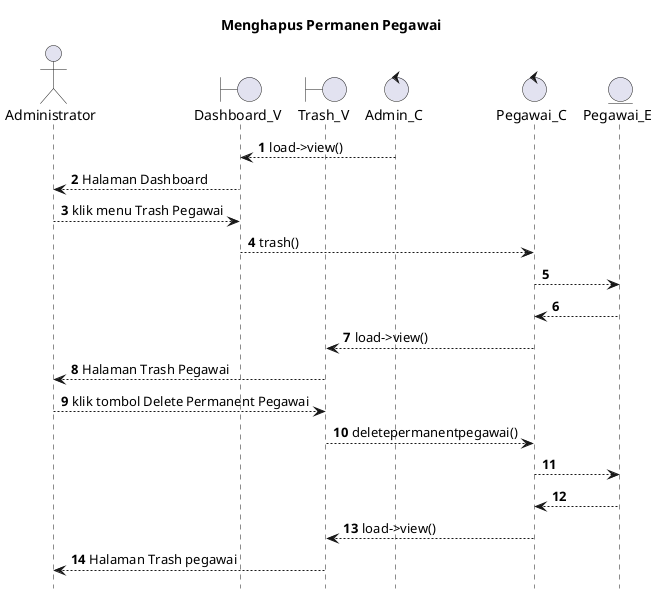 @startuml

autonumber
hide footbox
title Menghapus Permanen Pegawai

Actor Administrator
boundary Dashboard_V
boundary Trash_V
control Admin_C
control Pegawai_C
Entity Pegawai_E

Admin_C --> Dashboard_V: load->view()
Dashboard_V --> Administrator: Halaman Dashboard
Administrator --> Dashboard_V: klik menu Trash Pegawai
Dashboard_V --> Pegawai_C: trash()
Pegawai_C --> Pegawai_E:
    
    Pegawai_E --> Pegawai_C:
    Pegawai_C --> Trash_V: load->view()
    Trash_V --> Administrator: Halaman Trash Pegawai

Administrator --> Trash_V: klik tombol Delete Permanent Pegawai
Trash_V --> Pegawai_C: deletepermanentpegawai()
Pegawai_C --> Pegawai_E:
   
    Pegawai_E --> Pegawai_C:
    Pegawai_C --> Trash_V: load->view()
    Trash_V --> Administrator: Halaman Trash pegawai

@enduml